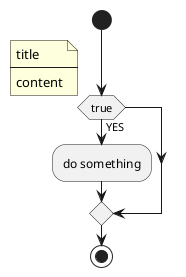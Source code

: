 {
  "sha1": "976gvtytz7gjh5fzasuvhzgao4fmg8",
  "insertion": {
    "when": "2024-08-28T16:43:33.558Z",
    "url": "https://github.com/plantuml/plantuml/issues/1871",
    "user": "plantuml@gmail.com"
  }
}
@startuml

start

if (true) then (YES)
    	:do something;
endif

note right
    title
    ----
    content
end note

stop

@enduml
